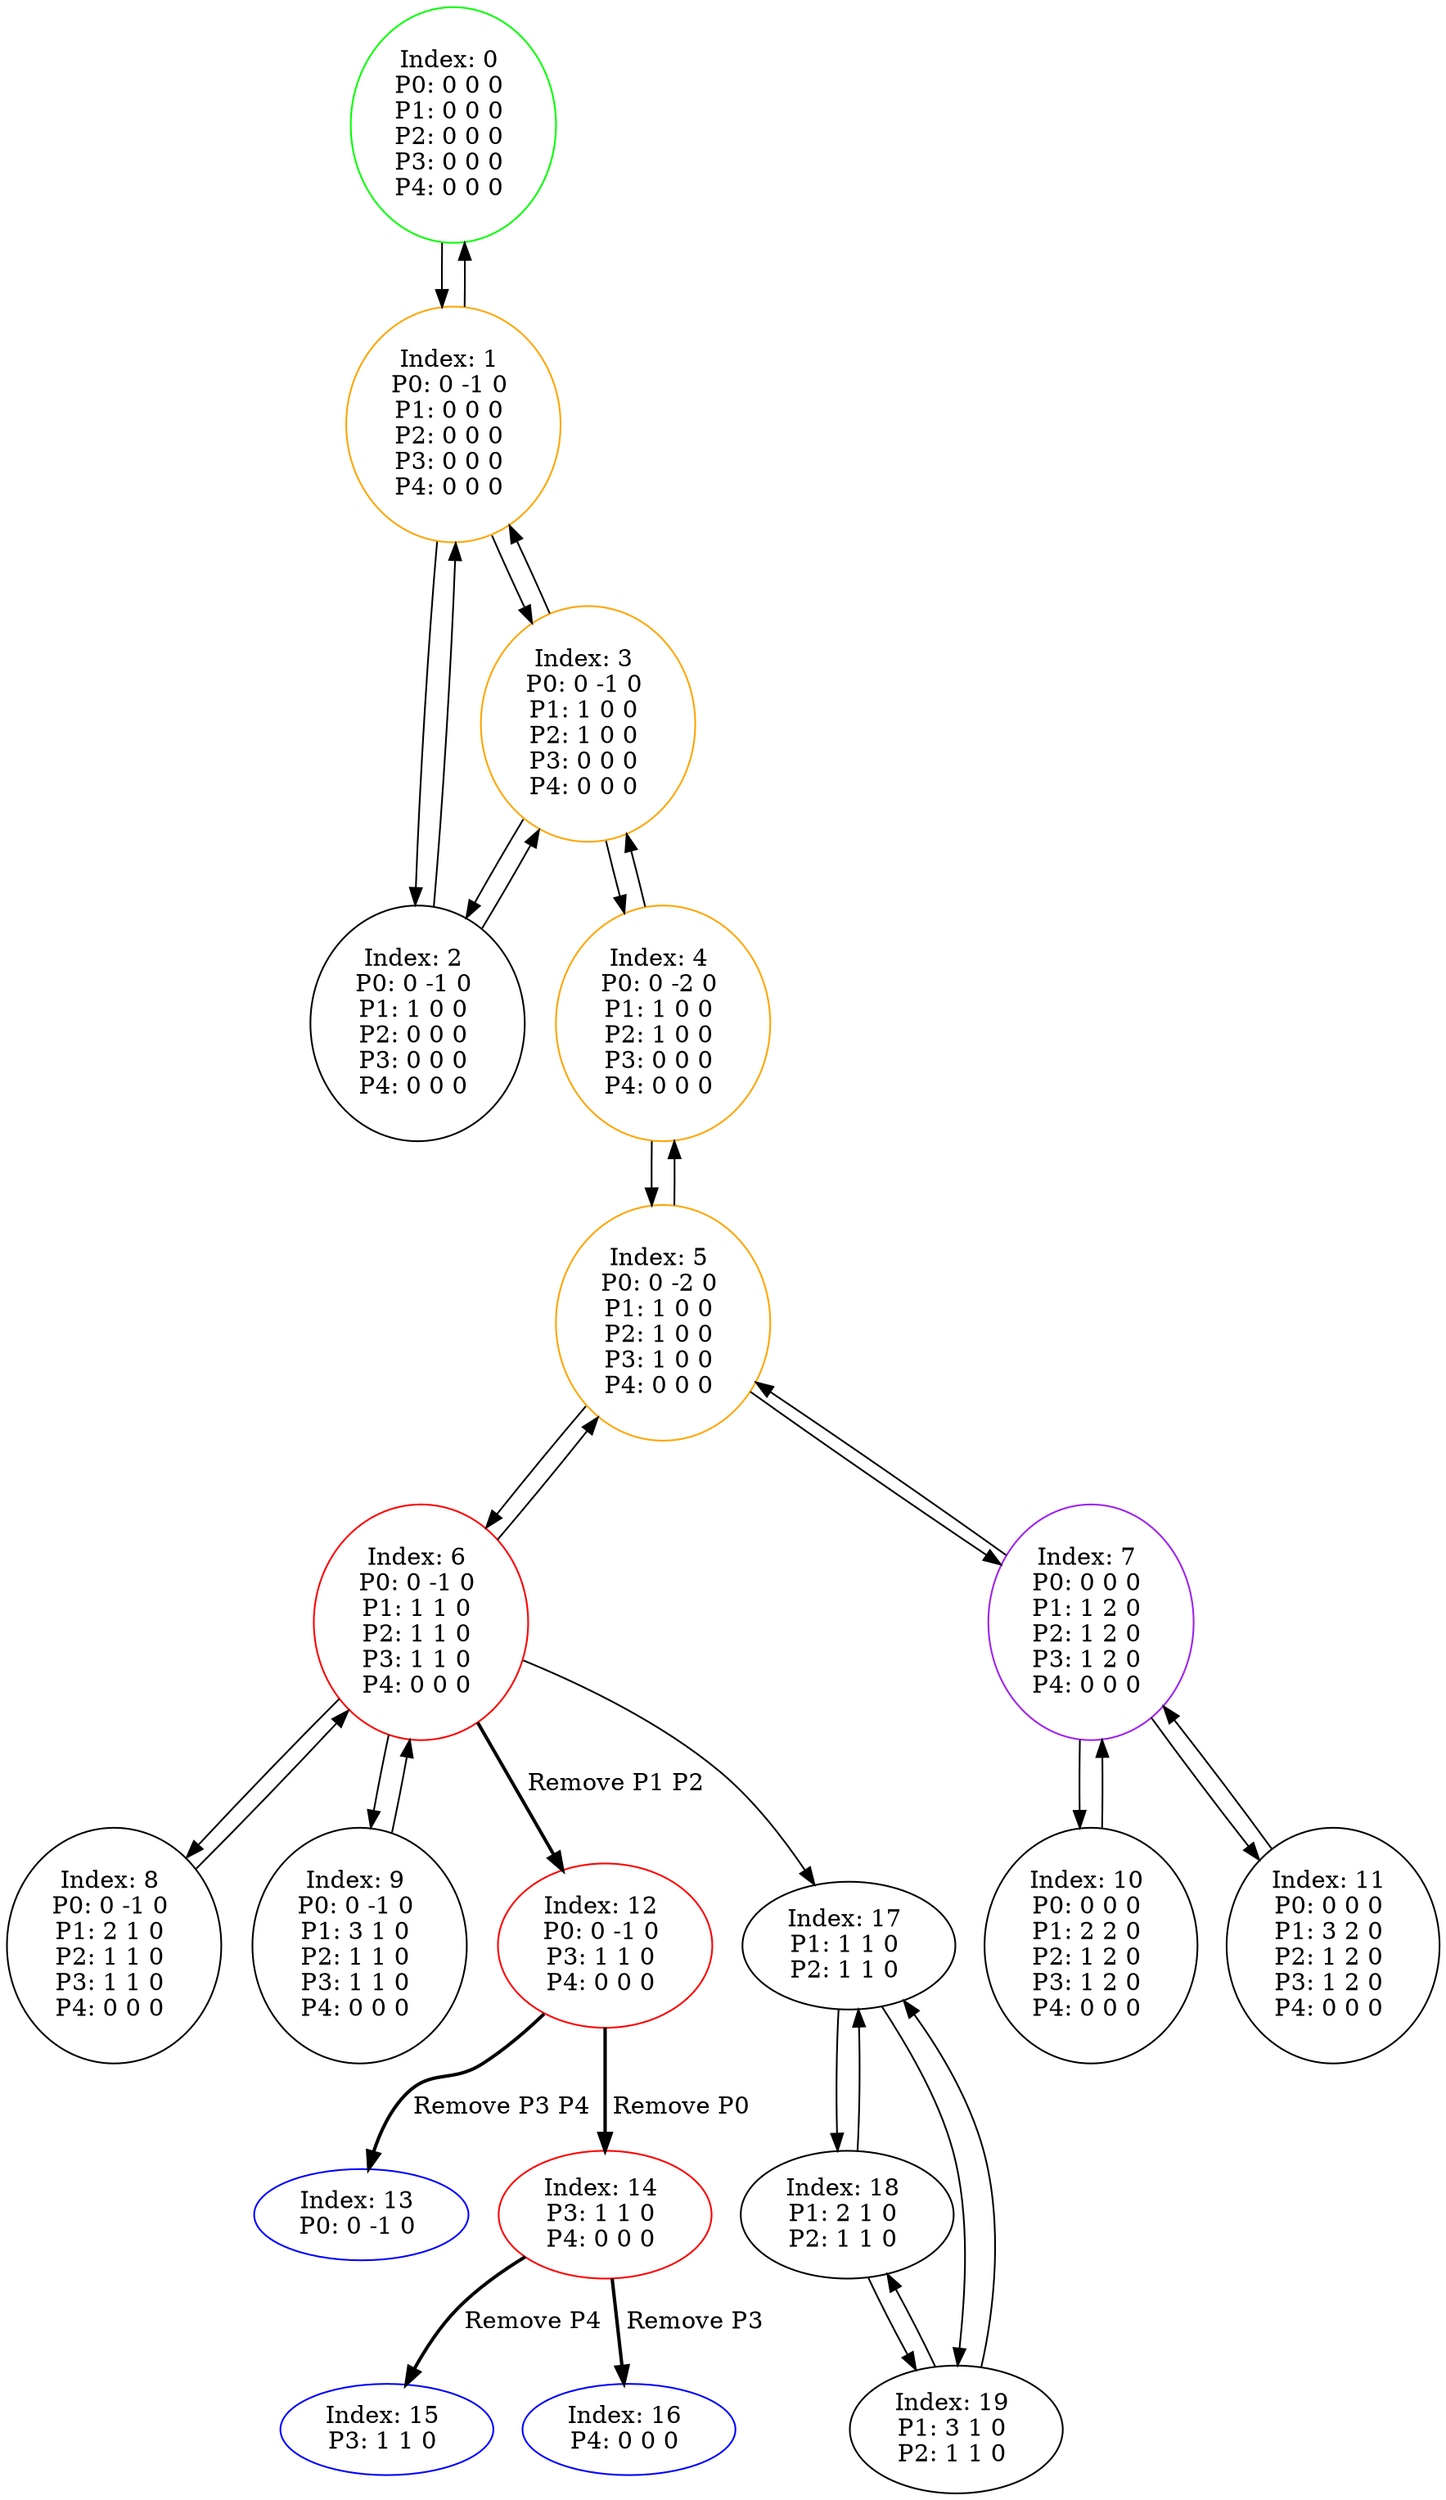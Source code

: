 digraph G {
color = "black"
0[label = "Index: 0 
P0: 0 0 0 
P1: 0 0 0 
P2: 0 0 0 
P3: 0 0 0 
P4: 0 0 0 
", color = "green"]
1[label = "Index: 1 
P0: 0 -1 0 
P1: 0 0 0 
P2: 0 0 0 
P3: 0 0 0 
P4: 0 0 0 
", color = "orange"]
2[label = "Index: 2 
P0: 0 -1 0 
P1: 1 0 0 
P2: 0 0 0 
P3: 0 0 0 
P4: 0 0 0 
"]
3[label = "Index: 3 
P0: 0 -1 0 
P1: 1 0 0 
P2: 1 0 0 
P3: 0 0 0 
P4: 0 0 0 
", color = "orange"]
4[label = "Index: 4 
P0: 0 -2 0 
P1: 1 0 0 
P2: 1 0 0 
P3: 0 0 0 
P4: 0 0 0 
", color = "orange"]
5[label = "Index: 5 
P0: 0 -2 0 
P1: 1 0 0 
P2: 1 0 0 
P3: 1 0 0 
P4: 0 0 0 
", color = "orange"]
6[label = "Index: 6 
P0: 0 -1 0 
P1: 1 1 0 
P2: 1 1 0 
P3: 1 1 0 
P4: 0 0 0 
", color = "red"]
7[label = "Index: 7 
P0: 0 0 0 
P1: 1 2 0 
P2: 1 2 0 
P3: 1 2 0 
P4: 0 0 0 
", color = "purple"]
8[label = "Index: 8 
P0: 0 -1 0 
P1: 2 1 0 
P2: 1 1 0 
P3: 1 1 0 
P4: 0 0 0 
"]
9[label = "Index: 9 
P0: 0 -1 0 
P1: 3 1 0 
P2: 1 1 0 
P3: 1 1 0 
P4: 0 0 0 
"]
10[label = "Index: 10 
P0: 0 0 0 
P1: 2 2 0 
P2: 1 2 0 
P3: 1 2 0 
P4: 0 0 0 
"]
11[label = "Index: 11 
P0: 0 0 0 
P1: 3 2 0 
P2: 1 2 0 
P3: 1 2 0 
P4: 0 0 0 
"]
12[label = "Index: 12 
P0: 0 -1 0 
P3: 1 1 0 
P4: 0 0 0 
", color = "red"]
13[label = "Index: 13 
P0: 0 -1 0 
", color = "blue"]
14[label = "Index: 14 
P3: 1 1 0 
P4: 0 0 0 
", color = "red"]
15[label = "Index: 15 
P3: 1 1 0 
", color = "blue"]
16[label = "Index: 16 
P4: 0 0 0 
", color = "blue"]
17[label = "Index: 17 
P1: 1 1 0 
P2: 1 1 0 
"]
18[label = "Index: 18 
P1: 2 1 0 
P2: 1 1 0 
"]
19[label = "Index: 19 
P1: 3 1 0 
P2: 1 1 0 
"]
0 -> 1

1 -> 0
1 -> 2
1 -> 3

2 -> 1
2 -> 3

3 -> 1
3 -> 2
3 -> 4

4 -> 3
4 -> 5

5 -> 4
5 -> 6
5 -> 7

6 -> 5
6 -> 8
6 -> 9
6 -> 12[style=bold label=" Remove P1 P2 "];

6 -> 17

7 -> 5
7 -> 10
7 -> 11

8 -> 6

9 -> 6

10 -> 7

11 -> 7

12 -> 14[style=bold label=" Remove P0 "];

12 -> 13[style=bold label=" Remove P3 P4 "];


14 -> 16[style=bold label=" Remove P3 "];

14 -> 15[style=bold label=" Remove P4 "];


17 -> 18
17 -> 19

18 -> 17
18 -> 19

19 -> 17
19 -> 18

}
